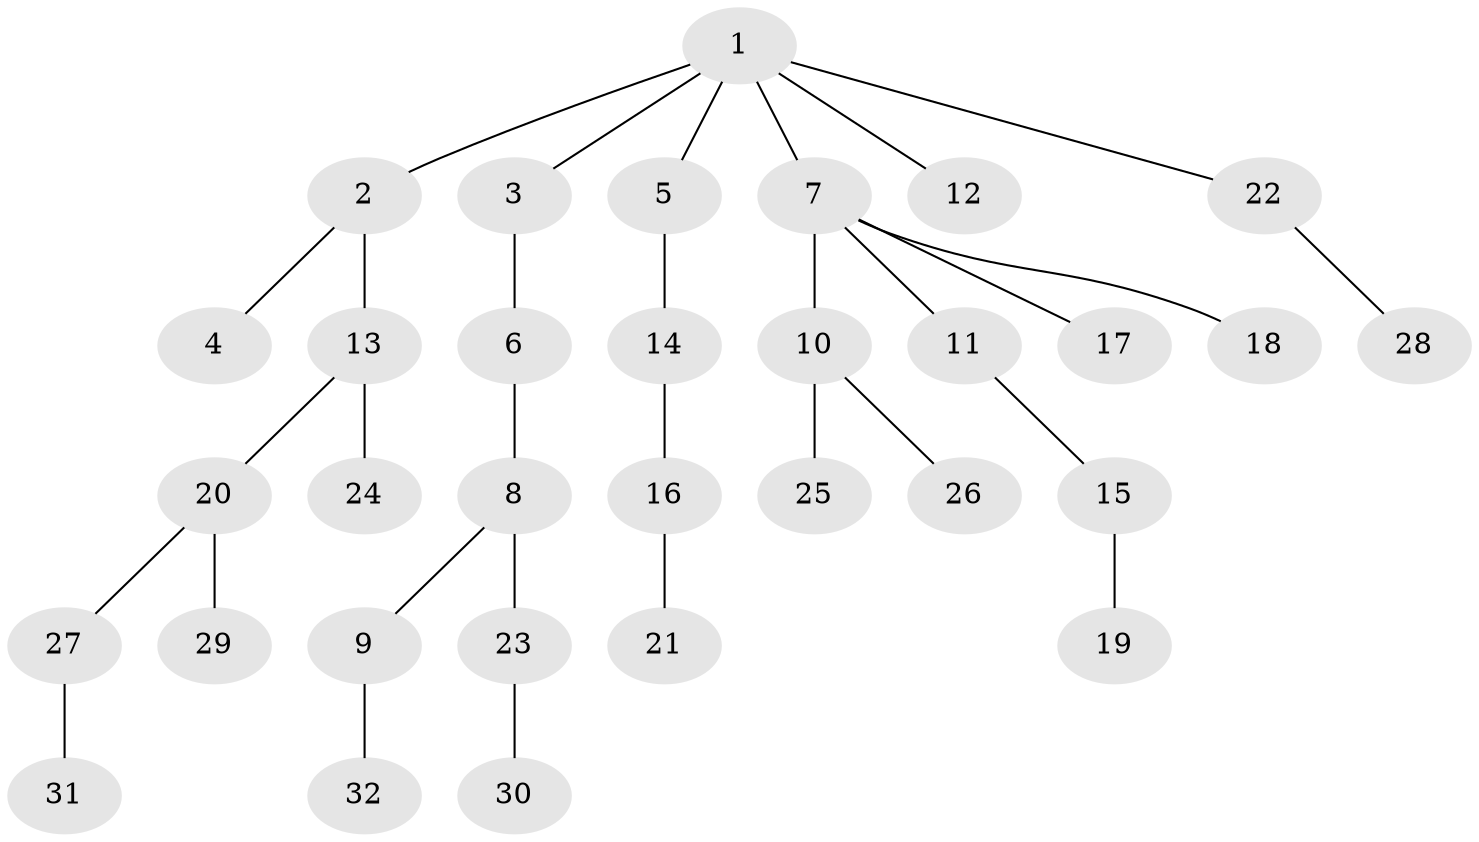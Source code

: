 // original degree distribution, {7: 0.015625, 4: 0.078125, 5: 0.015625, 2: 0.140625, 3: 0.140625, 6: 0.03125, 1: 0.578125}
// Generated by graph-tools (version 1.1) at 2025/36/03/09/25 02:36:29]
// undirected, 32 vertices, 31 edges
graph export_dot {
graph [start="1"]
  node [color=gray90,style=filled];
  1;
  2;
  3;
  4;
  5;
  6;
  7;
  8;
  9;
  10;
  11;
  12;
  13;
  14;
  15;
  16;
  17;
  18;
  19;
  20;
  21;
  22;
  23;
  24;
  25;
  26;
  27;
  28;
  29;
  30;
  31;
  32;
  1 -- 2 [weight=1.0];
  1 -- 3 [weight=1.0];
  1 -- 5 [weight=1.0];
  1 -- 7 [weight=1.0];
  1 -- 12 [weight=1.0];
  1 -- 22 [weight=1.0];
  2 -- 4 [weight=1.0];
  2 -- 13 [weight=1.0];
  3 -- 6 [weight=1.0];
  5 -- 14 [weight=1.0];
  6 -- 8 [weight=1.0];
  7 -- 10 [weight=3.0];
  7 -- 11 [weight=1.0];
  7 -- 17 [weight=1.0];
  7 -- 18 [weight=1.0];
  8 -- 9 [weight=1.0];
  8 -- 23 [weight=1.0];
  9 -- 32 [weight=1.0];
  10 -- 25 [weight=1.0];
  10 -- 26 [weight=1.0];
  11 -- 15 [weight=1.0];
  13 -- 20 [weight=1.0];
  13 -- 24 [weight=1.0];
  14 -- 16 [weight=1.0];
  15 -- 19 [weight=1.0];
  16 -- 21 [weight=1.0];
  20 -- 27 [weight=1.0];
  20 -- 29 [weight=1.0];
  22 -- 28 [weight=1.0];
  23 -- 30 [weight=1.0];
  27 -- 31 [weight=1.0];
}
